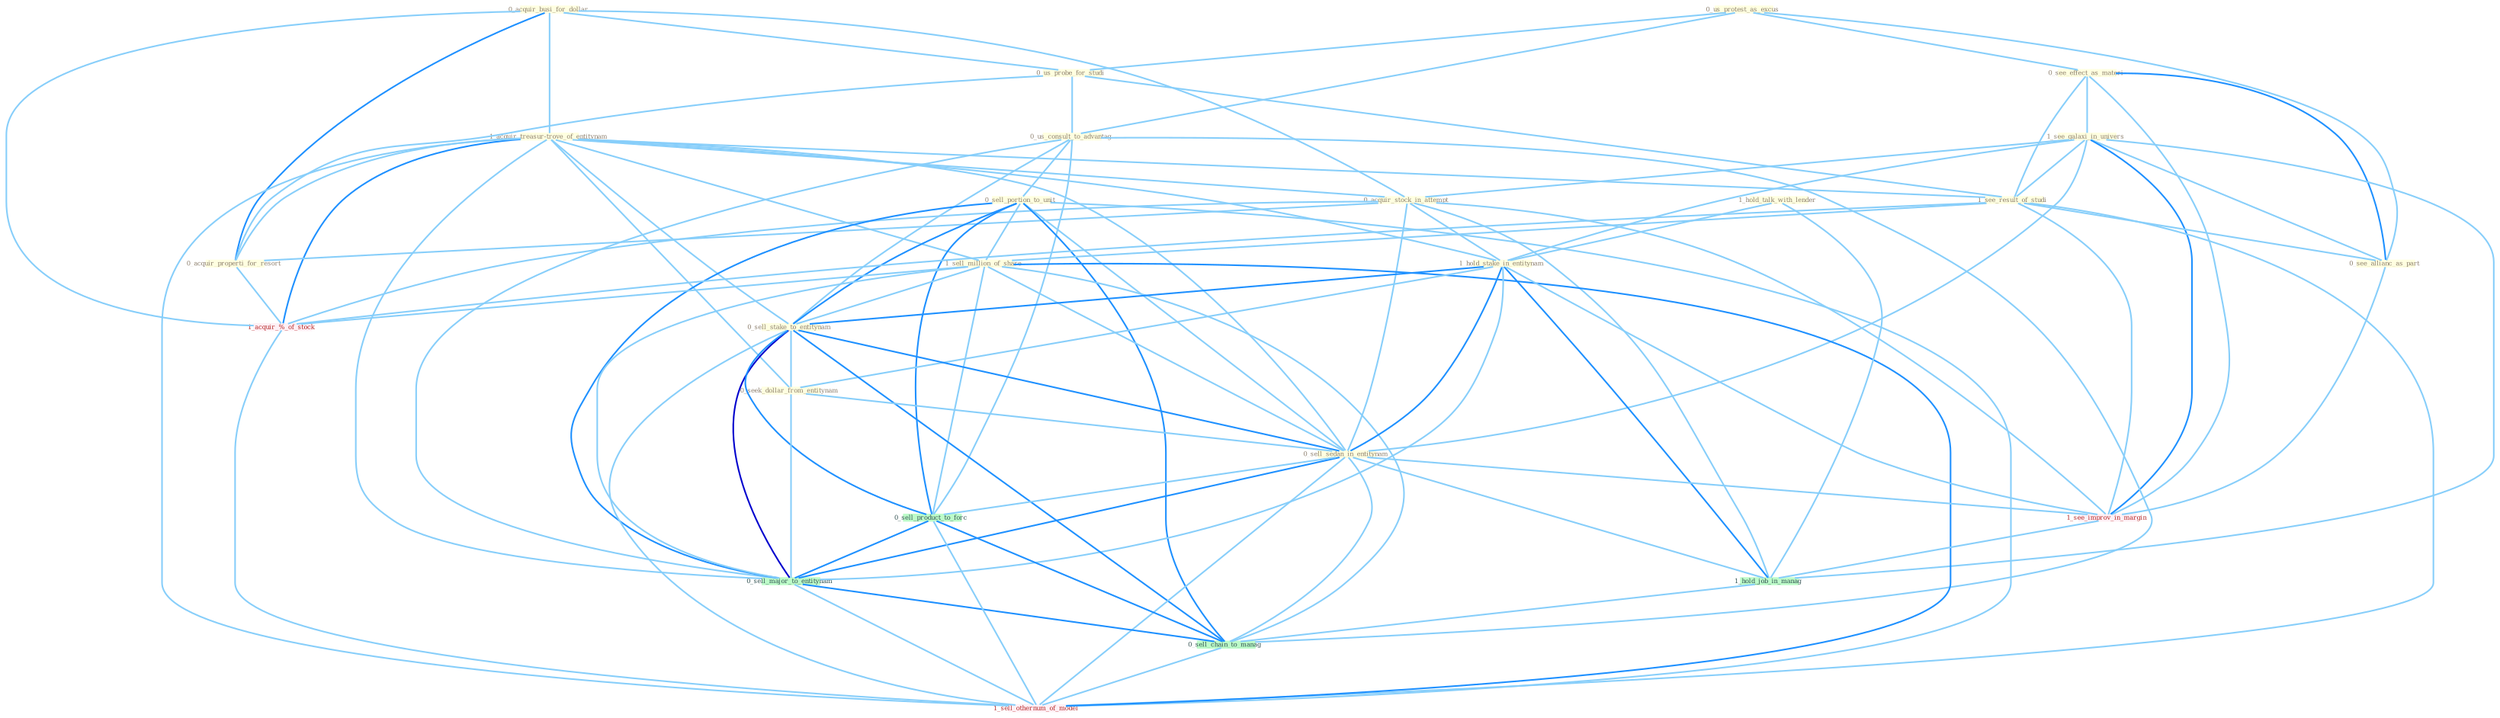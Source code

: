 Graph G{ 
    node
    [shape=polygon,style=filled,width=.5,height=.06,color="#BDFCC9",fixedsize=true,fontsize=4,
    fontcolor="#2f4f4f"];
    {node
    [color="#ffffe0", fontcolor="#8b7d6b"] "0_acquir_busi_for_dollar " "1_acquir_treasur-trove_of_entitynam " "0_us_protest_as_excus " "0_see_effect_as_materi " "1_see_galaxi_in_univers " "0_acquir_stock_in_attempt " "0_us_probe_for_studi " "0_us_consult_to_advantag " "0_sell_portion_to_unit " "1_see_result_of_studi " "1_sell_million_of_share " "0_see_allianc_as_part " "1_hold_talk_with_lender " "0_acquir_properti_for_resort " "1_hold_stake_in_entitynam " "0_sell_stake_to_entitynam " "0_seek_dollar_from_entitynam " "0_sell_sedan_in_entitynam "}
{node [color="#fff0f5", fontcolor="#b22222"] "1_see_improv_in_margin " "1_acquir_%_of_stock " "1_sell_othernum_of_model "}
edge [color="#B0E2FF"];

	"0_acquir_busi_for_dollar " -- "1_acquir_treasur-trove_of_entitynam " [w="1", color="#87cefa" ];
	"0_acquir_busi_for_dollar " -- "0_acquir_stock_in_attempt " [w="1", color="#87cefa" ];
	"0_acquir_busi_for_dollar " -- "0_us_probe_for_studi " [w="1", color="#87cefa" ];
	"0_acquir_busi_for_dollar " -- "0_acquir_properti_for_resort " [w="2", color="#1e90ff" , len=0.8];
	"0_acquir_busi_for_dollar " -- "1_acquir_%_of_stock " [w="1", color="#87cefa" ];
	"1_acquir_treasur-trove_of_entitynam " -- "0_acquir_stock_in_attempt " [w="1", color="#87cefa" ];
	"1_acquir_treasur-trove_of_entitynam " -- "1_see_result_of_studi " [w="1", color="#87cefa" ];
	"1_acquir_treasur-trove_of_entitynam " -- "1_sell_million_of_share " [w="1", color="#87cefa" ];
	"1_acquir_treasur-trove_of_entitynam " -- "0_acquir_properti_for_resort " [w="1", color="#87cefa" ];
	"1_acquir_treasur-trove_of_entitynam " -- "1_hold_stake_in_entitynam " [w="1", color="#87cefa" ];
	"1_acquir_treasur-trove_of_entitynam " -- "0_sell_stake_to_entitynam " [w="1", color="#87cefa" ];
	"1_acquir_treasur-trove_of_entitynam " -- "0_seek_dollar_from_entitynam " [w="1", color="#87cefa" ];
	"1_acquir_treasur-trove_of_entitynam " -- "0_sell_sedan_in_entitynam " [w="1", color="#87cefa" ];
	"1_acquir_treasur-trove_of_entitynam " -- "1_acquir_%_of_stock " [w="2", color="#1e90ff" , len=0.8];
	"1_acquir_treasur-trove_of_entitynam " -- "0_sell_major_to_entitynam " [w="1", color="#87cefa" ];
	"1_acquir_treasur-trove_of_entitynam " -- "1_sell_othernum_of_model " [w="1", color="#87cefa" ];
	"0_us_protest_as_excus " -- "0_see_effect_as_materi " [w="1", color="#87cefa" ];
	"0_us_protest_as_excus " -- "0_us_probe_for_studi " [w="1", color="#87cefa" ];
	"0_us_protest_as_excus " -- "0_us_consult_to_advantag " [w="1", color="#87cefa" ];
	"0_us_protest_as_excus " -- "0_see_allianc_as_part " [w="1", color="#87cefa" ];
	"0_see_effect_as_materi " -- "1_see_galaxi_in_univers " [w="1", color="#87cefa" ];
	"0_see_effect_as_materi " -- "1_see_result_of_studi " [w="1", color="#87cefa" ];
	"0_see_effect_as_materi " -- "0_see_allianc_as_part " [w="2", color="#1e90ff" , len=0.8];
	"0_see_effect_as_materi " -- "1_see_improv_in_margin " [w="1", color="#87cefa" ];
	"1_see_galaxi_in_univers " -- "0_acquir_stock_in_attempt " [w="1", color="#87cefa" ];
	"1_see_galaxi_in_univers " -- "1_see_result_of_studi " [w="1", color="#87cefa" ];
	"1_see_galaxi_in_univers " -- "0_see_allianc_as_part " [w="1", color="#87cefa" ];
	"1_see_galaxi_in_univers " -- "1_hold_stake_in_entitynam " [w="1", color="#87cefa" ];
	"1_see_galaxi_in_univers " -- "0_sell_sedan_in_entitynam " [w="1", color="#87cefa" ];
	"1_see_galaxi_in_univers " -- "1_see_improv_in_margin " [w="2", color="#1e90ff" , len=0.8];
	"1_see_galaxi_in_univers " -- "1_hold_job_in_manag " [w="1", color="#87cefa" ];
	"0_acquir_stock_in_attempt " -- "0_acquir_properti_for_resort " [w="1", color="#87cefa" ];
	"0_acquir_stock_in_attempt " -- "1_hold_stake_in_entitynam " [w="1", color="#87cefa" ];
	"0_acquir_stock_in_attempt " -- "0_sell_sedan_in_entitynam " [w="1", color="#87cefa" ];
	"0_acquir_stock_in_attempt " -- "1_see_improv_in_margin " [w="1", color="#87cefa" ];
	"0_acquir_stock_in_attempt " -- "1_acquir_%_of_stock " [w="1", color="#87cefa" ];
	"0_acquir_stock_in_attempt " -- "1_hold_job_in_manag " [w="1", color="#87cefa" ];
	"0_us_probe_for_studi " -- "0_us_consult_to_advantag " [w="1", color="#87cefa" ];
	"0_us_probe_for_studi " -- "1_see_result_of_studi " [w="1", color="#87cefa" ];
	"0_us_probe_for_studi " -- "0_acquir_properti_for_resort " [w="1", color="#87cefa" ];
	"0_us_consult_to_advantag " -- "0_sell_portion_to_unit " [w="1", color="#87cefa" ];
	"0_us_consult_to_advantag " -- "0_sell_stake_to_entitynam " [w="1", color="#87cefa" ];
	"0_us_consult_to_advantag " -- "0_sell_product_to_forc " [w="1", color="#87cefa" ];
	"0_us_consult_to_advantag " -- "0_sell_major_to_entitynam " [w="1", color="#87cefa" ];
	"0_us_consult_to_advantag " -- "0_sell_chain_to_manag " [w="1", color="#87cefa" ];
	"0_sell_portion_to_unit " -- "1_sell_million_of_share " [w="1", color="#87cefa" ];
	"0_sell_portion_to_unit " -- "0_sell_stake_to_entitynam " [w="2", color="#1e90ff" , len=0.8];
	"0_sell_portion_to_unit " -- "0_sell_sedan_in_entitynam " [w="1", color="#87cefa" ];
	"0_sell_portion_to_unit " -- "0_sell_product_to_forc " [w="2", color="#1e90ff" , len=0.8];
	"0_sell_portion_to_unit " -- "0_sell_major_to_entitynam " [w="2", color="#1e90ff" , len=0.8];
	"0_sell_portion_to_unit " -- "0_sell_chain_to_manag " [w="2", color="#1e90ff" , len=0.8];
	"0_sell_portion_to_unit " -- "1_sell_othernum_of_model " [w="1", color="#87cefa" ];
	"1_see_result_of_studi " -- "1_sell_million_of_share " [w="1", color="#87cefa" ];
	"1_see_result_of_studi " -- "0_see_allianc_as_part " [w="1", color="#87cefa" ];
	"1_see_result_of_studi " -- "1_see_improv_in_margin " [w="1", color="#87cefa" ];
	"1_see_result_of_studi " -- "1_acquir_%_of_stock " [w="1", color="#87cefa" ];
	"1_see_result_of_studi " -- "1_sell_othernum_of_model " [w="1", color="#87cefa" ];
	"1_sell_million_of_share " -- "0_sell_stake_to_entitynam " [w="1", color="#87cefa" ];
	"1_sell_million_of_share " -- "0_sell_sedan_in_entitynam " [w="1", color="#87cefa" ];
	"1_sell_million_of_share " -- "1_acquir_%_of_stock " [w="1", color="#87cefa" ];
	"1_sell_million_of_share " -- "0_sell_product_to_forc " [w="1", color="#87cefa" ];
	"1_sell_million_of_share " -- "0_sell_major_to_entitynam " [w="1", color="#87cefa" ];
	"1_sell_million_of_share " -- "0_sell_chain_to_manag " [w="1", color="#87cefa" ];
	"1_sell_million_of_share " -- "1_sell_othernum_of_model " [w="2", color="#1e90ff" , len=0.8];
	"0_see_allianc_as_part " -- "1_see_improv_in_margin " [w="1", color="#87cefa" ];
	"1_hold_talk_with_lender " -- "1_hold_stake_in_entitynam " [w="1", color="#87cefa" ];
	"1_hold_talk_with_lender " -- "1_hold_job_in_manag " [w="1", color="#87cefa" ];
	"0_acquir_properti_for_resort " -- "1_acquir_%_of_stock " [w="1", color="#87cefa" ];
	"1_hold_stake_in_entitynam " -- "0_sell_stake_to_entitynam " [w="2", color="#1e90ff" , len=0.8];
	"1_hold_stake_in_entitynam " -- "0_seek_dollar_from_entitynam " [w="1", color="#87cefa" ];
	"1_hold_stake_in_entitynam " -- "0_sell_sedan_in_entitynam " [w="2", color="#1e90ff" , len=0.8];
	"1_hold_stake_in_entitynam " -- "1_see_improv_in_margin " [w="1", color="#87cefa" ];
	"1_hold_stake_in_entitynam " -- "1_hold_job_in_manag " [w="2", color="#1e90ff" , len=0.8];
	"1_hold_stake_in_entitynam " -- "0_sell_major_to_entitynam " [w="1", color="#87cefa" ];
	"0_sell_stake_to_entitynam " -- "0_seek_dollar_from_entitynam " [w="1", color="#87cefa" ];
	"0_sell_stake_to_entitynam " -- "0_sell_sedan_in_entitynam " [w="2", color="#1e90ff" , len=0.8];
	"0_sell_stake_to_entitynam " -- "0_sell_product_to_forc " [w="2", color="#1e90ff" , len=0.8];
	"0_sell_stake_to_entitynam " -- "0_sell_major_to_entitynam " [w="3", color="#0000cd" , len=0.6];
	"0_sell_stake_to_entitynam " -- "0_sell_chain_to_manag " [w="2", color="#1e90ff" , len=0.8];
	"0_sell_stake_to_entitynam " -- "1_sell_othernum_of_model " [w="1", color="#87cefa" ];
	"0_seek_dollar_from_entitynam " -- "0_sell_sedan_in_entitynam " [w="1", color="#87cefa" ];
	"0_seek_dollar_from_entitynam " -- "0_sell_major_to_entitynam " [w="1", color="#87cefa" ];
	"0_sell_sedan_in_entitynam " -- "1_see_improv_in_margin " [w="1", color="#87cefa" ];
	"0_sell_sedan_in_entitynam " -- "1_hold_job_in_manag " [w="1", color="#87cefa" ];
	"0_sell_sedan_in_entitynam " -- "0_sell_product_to_forc " [w="1", color="#87cefa" ];
	"0_sell_sedan_in_entitynam " -- "0_sell_major_to_entitynam " [w="2", color="#1e90ff" , len=0.8];
	"0_sell_sedan_in_entitynam " -- "0_sell_chain_to_manag " [w="1", color="#87cefa" ];
	"0_sell_sedan_in_entitynam " -- "1_sell_othernum_of_model " [w="1", color="#87cefa" ];
	"1_see_improv_in_margin " -- "1_hold_job_in_manag " [w="1", color="#87cefa" ];
	"1_acquir_%_of_stock " -- "1_sell_othernum_of_model " [w="1", color="#87cefa" ];
	"1_hold_job_in_manag " -- "0_sell_chain_to_manag " [w="1", color="#87cefa" ];
	"0_sell_product_to_forc " -- "0_sell_major_to_entitynam " [w="2", color="#1e90ff" , len=0.8];
	"0_sell_product_to_forc " -- "0_sell_chain_to_manag " [w="2", color="#1e90ff" , len=0.8];
	"0_sell_product_to_forc " -- "1_sell_othernum_of_model " [w="1", color="#87cefa" ];
	"0_sell_major_to_entitynam " -- "0_sell_chain_to_manag " [w="2", color="#1e90ff" , len=0.8];
	"0_sell_major_to_entitynam " -- "1_sell_othernum_of_model " [w="1", color="#87cefa" ];
	"0_sell_chain_to_manag " -- "1_sell_othernum_of_model " [w="1", color="#87cefa" ];
}